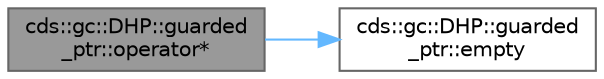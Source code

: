 digraph "cds::gc::DHP::guarded_ptr::operator*"
{
 // LATEX_PDF_SIZE
  bgcolor="transparent";
  edge [fontname=Helvetica,fontsize=10,labelfontname=Helvetica,labelfontsize=10];
  node [fontname=Helvetica,fontsize=10,shape=box,height=0.2,width=0.4];
  rankdir="LR";
  Node1 [id="Node000001",label="cds::gc::DHP::guarded\l_ptr::operator*",height=0.2,width=0.4,color="gray40", fillcolor="grey60", style="filled", fontcolor="black",tooltip="Returns const reference to guarded value"];
  Node1 -> Node2 [id="edge1_Node000001_Node000002",color="steelblue1",style="solid",tooltip=" "];
  Node2 [id="Node000002",label="cds::gc::DHP::guarded\l_ptr::empty",height=0.2,width=0.4,color="grey40", fillcolor="white", style="filled",URL="$classcds_1_1gc_1_1_d_h_p_1_1guarded__ptr.html#a1fe04fc3ad568c09a21004cb46c17219",tooltip="Checks if the guarded pointer is nullptr"];
}

